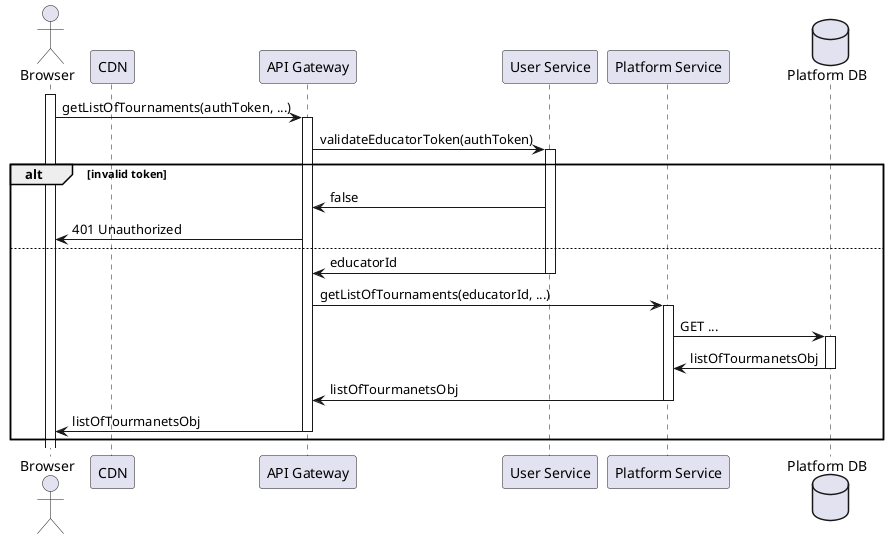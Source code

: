 @startuml RW0.1 - User gets list of tournaments

actor Browser
participant CDN
participant "API Gateway" as gateway
participant "User Service" as auth

participant "Platform Service" as platform
database "Platform DB" as platformDb

activate Browser

Browser -> gateway ++ : getListOfTournaments(authToken, ...)
gateway -> auth ++ : validateEducatorToken(authToken)
alt invalid token
    gateway <- auth : false
    Browser <- gateway : 401 Unauthorized
else
    gateway <- auth -- : educatorId
    gateway -> platform ++ : getListOfTournaments(educatorId, ...)
    platform -> platformDb ++ : GET ...
    platform <- platformDb -- : listOfTourmanetsObj
    gateway <- platform -- : listOfTourmanetsObj
    Browser <- gateway -- : listOfTourmanetsObj
end

@enduml